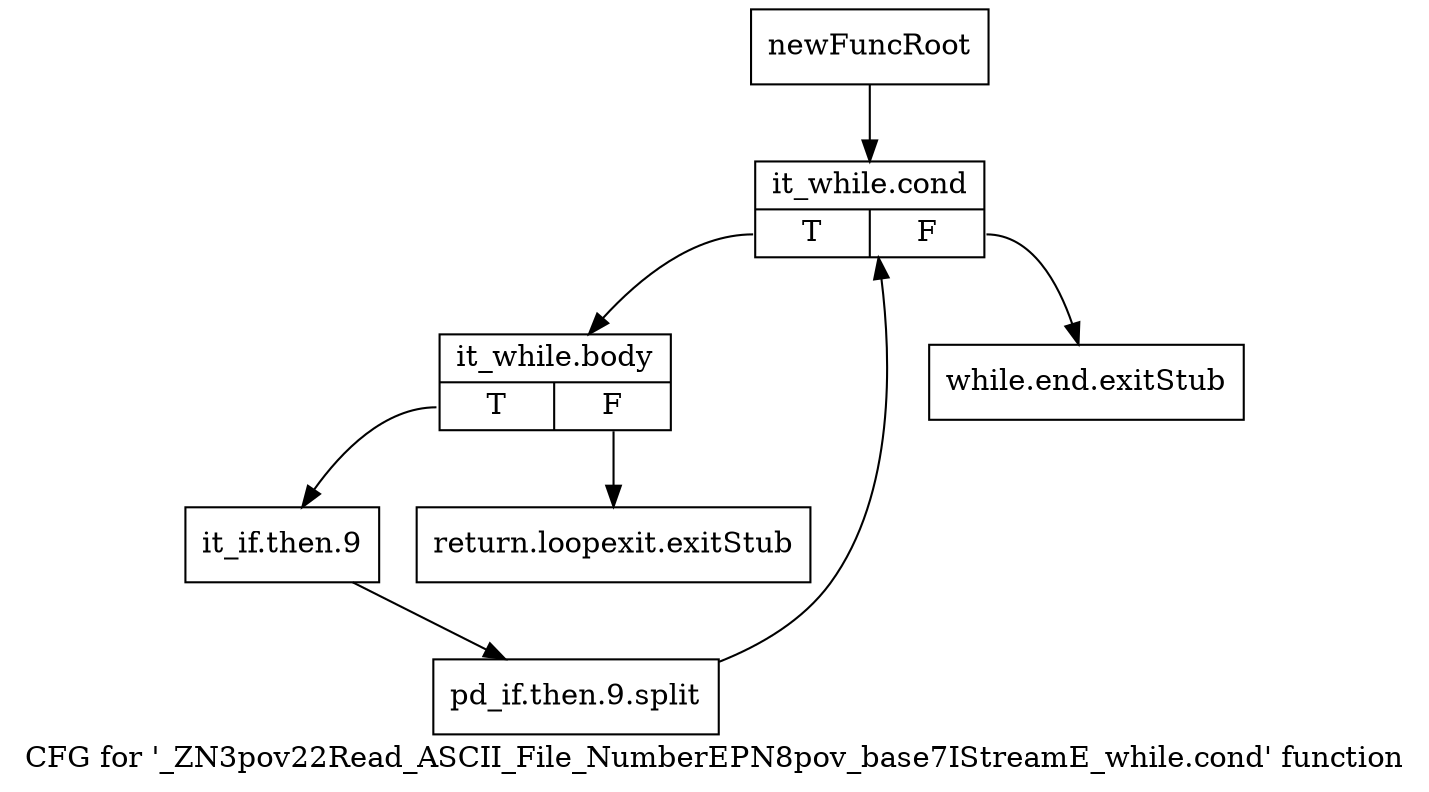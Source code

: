 digraph "CFG for '_ZN3pov22Read_ASCII_File_NumberEPN8pov_base7IStreamE_while.cond' function" {
	label="CFG for '_ZN3pov22Read_ASCII_File_NumberEPN8pov_base7IStreamE_while.cond' function";

	Node0x29c9530 [shape=record,label="{newFuncRoot}"];
	Node0x29c9530 -> Node0x29c9620;
	Node0x29c9580 [shape=record,label="{while.end.exitStub}"];
	Node0x29c95d0 [shape=record,label="{return.loopexit.exitStub}"];
	Node0x29c9620 [shape=record,label="{it_while.cond|{<s0>T|<s1>F}}"];
	Node0x29c9620:s0 -> Node0x29c9a90;
	Node0x29c9620:s1 -> Node0x29c9580;
	Node0x29c9a90 [shape=record,label="{it_while.body|{<s0>T|<s1>F}}"];
	Node0x29c9a90:s0 -> Node0x29c9ae0;
	Node0x29c9a90:s1 -> Node0x29c95d0;
	Node0x29c9ae0 [shape=record,label="{it_if.then.9}"];
	Node0x29c9ae0 -> Node0x392e320;
	Node0x392e320 [shape=record,label="{pd_if.then.9.split}"];
	Node0x392e320 -> Node0x29c9620;
}
